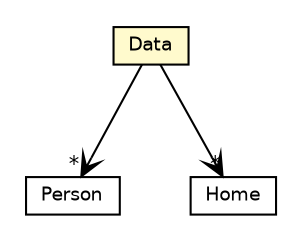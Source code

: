#!/usr/local/bin/dot
#
# Class diagram 
# Generated by UMLGraph version 5.1 (http://www.umlgraph.org/)
#

digraph G {
	edge [fontname="Helvetica",fontsize=10,labelfontname="Helvetica",labelfontsize=10];
	node [fontname="Helvetica",fontsize=10,shape=plaintext];
	nodesep=0.25;
	ranksep=0.5;
	// com.clapi.data.Person
	c521 [label=<<table title="com.clapi.data.Person" border="0" cellborder="1" cellspacing="0" cellpadding="2" port="p" href="./Person.html">
		<tr><td><table border="0" cellspacing="0" cellpadding="1">
<tr><td align="center" balign="center"> Person </td></tr>
		</table></td></tr>
		</table>>, fontname="Helvetica", fontcolor="black", fontsize=9.0];
	// com.clapi.data.Home
	c522 [label=<<table title="com.clapi.data.Home" border="0" cellborder="1" cellspacing="0" cellpadding="2" port="p" href="./Home.html">
		<tr><td><table border="0" cellspacing="0" cellpadding="1">
<tr><td align="center" balign="center"> Home </td></tr>
		</table></td></tr>
		</table>>, fontname="Helvetica", fontcolor="black", fontsize=9.0];
	// com.clapi.data.Data
	c532 [label=<<table title="com.clapi.data.Data" border="0" cellborder="1" cellspacing="0" cellpadding="2" port="p" bgcolor="lemonChiffon" href="./Data.html">
		<tr><td><table border="0" cellspacing="0" cellpadding="1">
<tr><td align="center" balign="center"> Data </td></tr>
		</table></td></tr>
		</table>>, fontname="Helvetica", fontcolor="black", fontsize=9.0];
	// com.clapi.data.Data NAVASSOC com.clapi.data.Person
	c532:p -> c521:p [taillabel="", label="", headlabel="*", fontname="Helvetica", fontcolor="black", fontsize=10.0, color="black", arrowhead=open];
	// com.clapi.data.Data NAVASSOC com.clapi.data.Home
	c532:p -> c522:p [taillabel="", label="", headlabel="*", fontname="Helvetica", fontcolor="black", fontsize=10.0, color="black", arrowhead=open];
}

